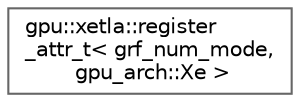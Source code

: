 digraph "Graphical Class Hierarchy"
{
 // LATEX_PDF_SIZE
  bgcolor="transparent";
  edge [fontname=Helvetica,fontsize=10,labelfontname=Helvetica,labelfontsize=10];
  node [fontname=Helvetica,fontsize=10,shape=box,height=0.2,width=0.4];
  rankdir="LR";
  Node0 [id="Node000000",label="gpu::xetla::register\l_attr_t\< grf_num_mode,\l gpu_arch::Xe \>",height=0.2,width=0.4,color="grey40", fillcolor="white", style="filled",URL="$structgpu_1_1xetla_1_1register__attr__t_3_01grf__num__mode_00_01gpu__arch_1_1Xe_01_4.html",tooltip=" "];
}

